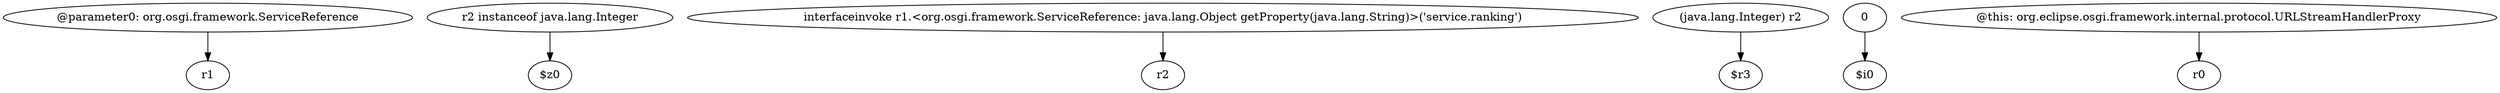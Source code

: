digraph g {
0[label="@parameter0: org.osgi.framework.ServiceReference"]
1[label="r1"]
0->1[label=""]
2[label="r2 instanceof java.lang.Integer"]
3[label="$z0"]
2->3[label=""]
4[label="interfaceinvoke r1.<org.osgi.framework.ServiceReference: java.lang.Object getProperty(java.lang.String)>('service.ranking')"]
5[label="r2"]
4->5[label=""]
6[label="(java.lang.Integer) r2"]
7[label="$r3"]
6->7[label=""]
8[label="0"]
9[label="$i0"]
8->9[label=""]
10[label="@this: org.eclipse.osgi.framework.internal.protocol.URLStreamHandlerProxy"]
11[label="r0"]
10->11[label=""]
}